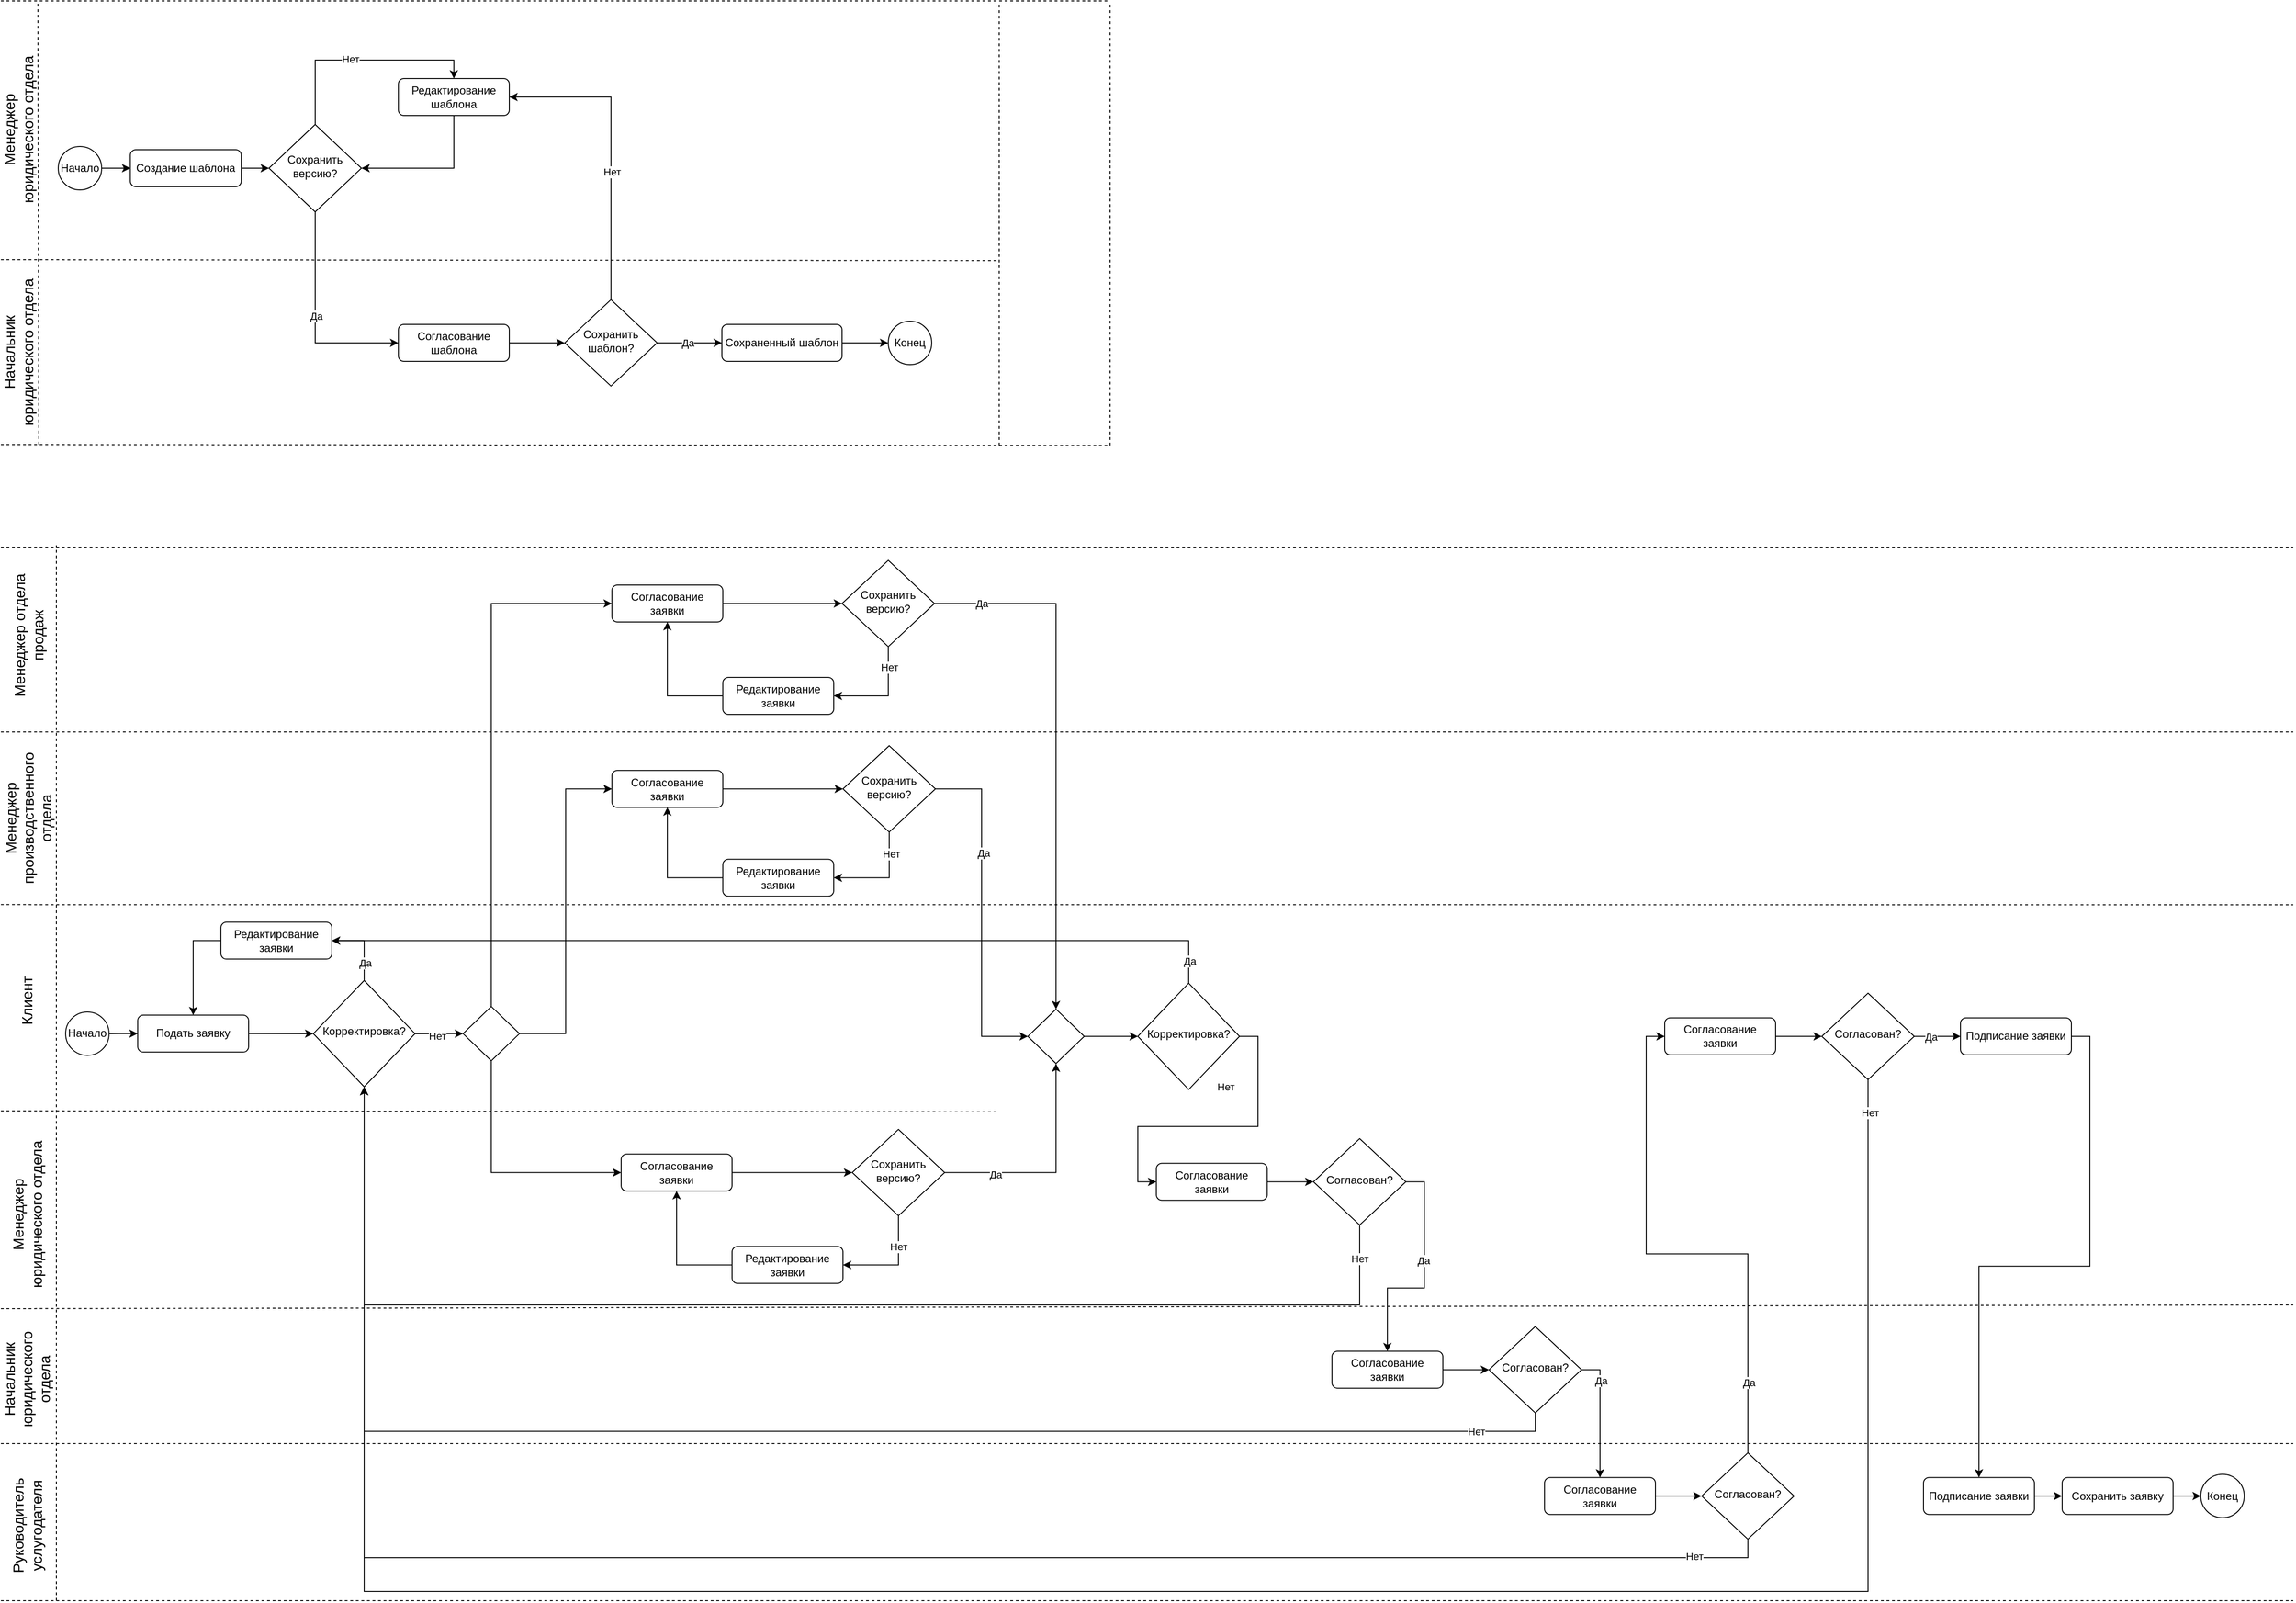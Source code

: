 <mxfile version="24.5.3" type="github">
  <diagram id="C5RBs43oDa-KdzZeNtuy" name="Page-1">
    <mxGraphModel dx="2793" dy="1790" grid="1" gridSize="10" guides="1" tooltips="1" connect="1" arrows="1" fold="1" page="1" pageScale="1" pageWidth="827" pageHeight="1169" math="0" shadow="0">
      <root>
        <mxCell id="WIyWlLk6GJQsqaUBKTNV-0" />
        <mxCell id="WIyWlLk6GJQsqaUBKTNV-1" parent="WIyWlLk6GJQsqaUBKTNV-0" />
        <mxCell id="p7InJJvpdyXH1uWiS8rg-0" value="" style="endArrow=none;dashed=1;html=1;rounded=0;" edge="1" parent="WIyWlLk6GJQsqaUBKTNV-1">
          <mxGeometry width="50" height="50" relative="1" as="geometry">
            <mxPoint y="299" as="sourcePoint" />
            <mxPoint x="1080" y="300" as="targetPoint" />
          </mxGeometry>
        </mxCell>
        <mxCell id="p7InJJvpdyXH1uWiS8rg-1" value="" style="endArrow=none;dashed=1;html=1;rounded=0;" edge="1" parent="WIyWlLk6GJQsqaUBKTNV-1">
          <mxGeometry width="50" height="50" relative="1" as="geometry">
            <mxPoint y="19" as="sourcePoint" />
            <mxPoint x="1200" y="19" as="targetPoint" />
          </mxGeometry>
        </mxCell>
        <mxCell id="p7InJJvpdyXH1uWiS8rg-2" value="" style="endArrow=none;dashed=1;html=1;rounded=0;" edge="1" parent="WIyWlLk6GJQsqaUBKTNV-1">
          <mxGeometry width="50" height="50" relative="1" as="geometry">
            <mxPoint y="499" as="sourcePoint" />
            <mxPoint x="1200" y="500" as="targetPoint" />
          </mxGeometry>
        </mxCell>
        <mxCell id="p7InJJvpdyXH1uWiS8rg-3" value="&lt;meta charset=&quot;utf-8&quot;&gt;&lt;span style=&quot;font-style: normal; font-variant-caps: normal; font-weight: 400; letter-spacing: normal; orphans: auto; text-align: start; text-indent: 0px; text-transform: none; white-space: normal; widows: auto; word-spacing: 0px; -webkit-text-stroke-width: 0px; text-decoration: none; caret-color: rgb(0, 0, 0); color: rgb(0, 0, 0); font-size: medium; float: none; display: inline !important;&quot;&gt;Менеджер юридического отдела&lt;/span&gt;" style="text;html=1;align=center;verticalAlign=middle;whiteSpace=wrap;rounded=0;rotation=270;" vertex="1" parent="WIyWlLk6GJQsqaUBKTNV-1">
          <mxGeometry x="-71" y="143" width="180" height="30" as="geometry" />
        </mxCell>
        <mxCell id="p7InJJvpdyXH1uWiS8rg-4" value="&lt;meta charset=&quot;utf-8&quot;&gt;&lt;span style=&quot;font-style: normal; font-variant-caps: normal; font-weight: 400; letter-spacing: normal; orphans: auto; text-align: start; text-indent: 0px; text-transform: none; white-space: normal; widows: auto; word-spacing: 0px; -webkit-text-stroke-width: 0px; text-decoration: none; caret-color: rgb(0, 0, 0); color: rgb(0, 0, 0); font-size: medium; float: none; display: inline !important;&quot;&gt;Начальник юридического отдела&lt;/span&gt;" style="text;html=1;align=center;verticalAlign=middle;whiteSpace=wrap;rounded=0;rotation=270;" vertex="1" parent="WIyWlLk6GJQsqaUBKTNV-1">
          <mxGeometry x="-71" y="384" width="180" height="30" as="geometry" />
        </mxCell>
        <mxCell id="p7InJJvpdyXH1uWiS8rg-5" value="" style="endArrow=none;dashed=1;html=1;rounded=0;" edge="1" parent="WIyWlLk6GJQsqaUBKTNV-1">
          <mxGeometry width="50" height="50" relative="1" as="geometry">
            <mxPoint x="41" y="499" as="sourcePoint" />
            <mxPoint x="40" y="19" as="targetPoint" />
          </mxGeometry>
        </mxCell>
        <mxCell id="p7InJJvpdyXH1uWiS8rg-10" style="edgeStyle=orthogonalEdgeStyle;rounded=0;orthogonalLoop=1;jettySize=auto;html=1;exitX=1;exitY=0.5;exitDx=0;exitDy=0;entryX=0;entryY=0.5;entryDx=0;entryDy=0;" edge="1" parent="WIyWlLk6GJQsqaUBKTNV-1" source="p7InJJvpdyXH1uWiS8rg-6" target="p7InJJvpdyXH1uWiS8rg-7">
          <mxGeometry relative="1" as="geometry" />
        </mxCell>
        <mxCell id="p7InJJvpdyXH1uWiS8rg-6" value="Начало" style="ellipse;whiteSpace=wrap;html=1;aspect=fixed;" vertex="1" parent="WIyWlLk6GJQsqaUBKTNV-1">
          <mxGeometry x="62" y="176.5" width="47" height="47" as="geometry" />
        </mxCell>
        <mxCell id="p7InJJvpdyXH1uWiS8rg-14" style="edgeStyle=orthogonalEdgeStyle;rounded=0;orthogonalLoop=1;jettySize=auto;html=1;exitX=1;exitY=0.5;exitDx=0;exitDy=0;entryX=0;entryY=0.5;entryDx=0;entryDy=0;" edge="1" parent="WIyWlLk6GJQsqaUBKTNV-1" source="p7InJJvpdyXH1uWiS8rg-7" target="p7InJJvpdyXH1uWiS8rg-11">
          <mxGeometry relative="1" as="geometry" />
        </mxCell>
        <mxCell id="p7InJJvpdyXH1uWiS8rg-7" value="Создание шаблона" style="rounded=1;whiteSpace=wrap;html=1;fontSize=12;glass=0;strokeWidth=1;shadow=0;" vertex="1" parent="WIyWlLk6GJQsqaUBKTNV-1">
          <mxGeometry x="140" y="180" width="120" height="40" as="geometry" />
        </mxCell>
        <mxCell id="p7InJJvpdyXH1uWiS8rg-15" style="edgeStyle=orthogonalEdgeStyle;rounded=0;orthogonalLoop=1;jettySize=auto;html=1;exitX=0.5;exitY=0;exitDx=0;exitDy=0;entryX=0.5;entryY=0;entryDx=0;entryDy=0;" edge="1" parent="WIyWlLk6GJQsqaUBKTNV-1" source="p7InJJvpdyXH1uWiS8rg-11" target="p7InJJvpdyXH1uWiS8rg-13">
          <mxGeometry relative="1" as="geometry" />
        </mxCell>
        <mxCell id="p7InJJvpdyXH1uWiS8rg-16" value="Нет" style="edgeLabel;html=1;align=center;verticalAlign=middle;resizable=0;points=[];" vertex="1" connectable="0" parent="p7InJJvpdyXH1uWiS8rg-15">
          <mxGeometry x="-0.103" y="1" relative="1" as="geometry">
            <mxPoint as="offset" />
          </mxGeometry>
        </mxCell>
        <mxCell id="p7InJJvpdyXH1uWiS8rg-19" style="edgeStyle=orthogonalEdgeStyle;rounded=0;orthogonalLoop=1;jettySize=auto;html=1;exitX=0.5;exitY=1;exitDx=0;exitDy=0;entryX=0;entryY=0.5;entryDx=0;entryDy=0;" edge="1" parent="WIyWlLk6GJQsqaUBKTNV-1" source="p7InJJvpdyXH1uWiS8rg-11" target="p7InJJvpdyXH1uWiS8rg-21">
          <mxGeometry relative="1" as="geometry">
            <mxPoint x="525" y="260" as="targetPoint" />
          </mxGeometry>
        </mxCell>
        <mxCell id="p7InJJvpdyXH1uWiS8rg-20" value="Да" style="edgeLabel;html=1;align=center;verticalAlign=middle;resizable=0;points=[];" vertex="1" connectable="0" parent="p7InJJvpdyXH1uWiS8rg-19">
          <mxGeometry x="-0.028" y="1" relative="1" as="geometry">
            <mxPoint as="offset" />
          </mxGeometry>
        </mxCell>
        <mxCell id="p7InJJvpdyXH1uWiS8rg-11" value="Сохранить версию?" style="rhombus;whiteSpace=wrap;html=1;shadow=0;fontFamily=Helvetica;fontSize=12;align=center;strokeWidth=1;spacing=6;spacingTop=-4;" vertex="1" parent="WIyWlLk6GJQsqaUBKTNV-1">
          <mxGeometry x="290" y="152.75" width="100" height="94.5" as="geometry" />
        </mxCell>
        <mxCell id="p7InJJvpdyXH1uWiS8rg-17" style="edgeStyle=orthogonalEdgeStyle;rounded=0;orthogonalLoop=1;jettySize=auto;html=1;exitX=0.5;exitY=1;exitDx=0;exitDy=0;entryX=1;entryY=0.5;entryDx=0;entryDy=0;" edge="1" parent="WIyWlLk6GJQsqaUBKTNV-1" source="p7InJJvpdyXH1uWiS8rg-13" target="p7InJJvpdyXH1uWiS8rg-11">
          <mxGeometry relative="1" as="geometry" />
        </mxCell>
        <mxCell id="p7InJJvpdyXH1uWiS8rg-13" value="Редактирование шаблона" style="rounded=1;whiteSpace=wrap;html=1;fontSize=12;glass=0;strokeWidth=1;shadow=0;" vertex="1" parent="WIyWlLk6GJQsqaUBKTNV-1">
          <mxGeometry x="430" y="103" width="120" height="40" as="geometry" />
        </mxCell>
        <mxCell id="p7InJJvpdyXH1uWiS8rg-24" style="edgeStyle=orthogonalEdgeStyle;rounded=0;orthogonalLoop=1;jettySize=auto;html=1;exitX=1;exitY=0.5;exitDx=0;exitDy=0;entryX=0;entryY=0.5;entryDx=0;entryDy=0;" edge="1" parent="WIyWlLk6GJQsqaUBKTNV-1" source="p7InJJvpdyXH1uWiS8rg-21" target="p7InJJvpdyXH1uWiS8rg-23">
          <mxGeometry relative="1" as="geometry" />
        </mxCell>
        <mxCell id="p7InJJvpdyXH1uWiS8rg-21" value="Согласование шаблона" style="rounded=1;whiteSpace=wrap;html=1;fontSize=12;glass=0;strokeWidth=1;shadow=0;" vertex="1" parent="WIyWlLk6GJQsqaUBKTNV-1">
          <mxGeometry x="430" y="369" width="120" height="40" as="geometry" />
        </mxCell>
        <mxCell id="p7InJJvpdyXH1uWiS8rg-25" style="edgeStyle=orthogonalEdgeStyle;rounded=0;orthogonalLoop=1;jettySize=auto;html=1;exitX=0.5;exitY=0;exitDx=0;exitDy=0;entryX=1;entryY=0.5;entryDx=0;entryDy=0;" edge="1" parent="WIyWlLk6GJQsqaUBKTNV-1" source="p7InJJvpdyXH1uWiS8rg-23" target="p7InJJvpdyXH1uWiS8rg-13">
          <mxGeometry relative="1" as="geometry" />
        </mxCell>
        <mxCell id="p7InJJvpdyXH1uWiS8rg-26" value="Нет" style="edgeLabel;html=1;align=center;verticalAlign=middle;resizable=0;points=[];" vertex="1" connectable="0" parent="p7InJJvpdyXH1uWiS8rg-25">
          <mxGeometry x="-0.159" y="-1" relative="1" as="geometry">
            <mxPoint as="offset" />
          </mxGeometry>
        </mxCell>
        <mxCell id="p7InJJvpdyXH1uWiS8rg-29" style="edgeStyle=orthogonalEdgeStyle;rounded=0;orthogonalLoop=1;jettySize=auto;html=1;exitX=1;exitY=0.5;exitDx=0;exitDy=0;entryX=0;entryY=0.5;entryDx=0;entryDy=0;" edge="1" parent="WIyWlLk6GJQsqaUBKTNV-1" source="p7InJJvpdyXH1uWiS8rg-23" target="p7InJJvpdyXH1uWiS8rg-27">
          <mxGeometry relative="1" as="geometry" />
        </mxCell>
        <mxCell id="p7InJJvpdyXH1uWiS8rg-30" value="Да" style="edgeLabel;html=1;align=center;verticalAlign=middle;resizable=0;points=[];" vertex="1" connectable="0" parent="p7InJJvpdyXH1uWiS8rg-29">
          <mxGeometry x="-0.066" relative="1" as="geometry">
            <mxPoint as="offset" />
          </mxGeometry>
        </mxCell>
        <mxCell id="p7InJJvpdyXH1uWiS8rg-23" value="Сохранить шаблон?" style="rhombus;whiteSpace=wrap;html=1;shadow=0;fontFamily=Helvetica;fontSize=12;align=center;strokeWidth=1;spacing=6;spacingTop=-4;" vertex="1" parent="WIyWlLk6GJQsqaUBKTNV-1">
          <mxGeometry x="610" y="342.25" width="100" height="93.5" as="geometry" />
        </mxCell>
        <mxCell id="p7InJJvpdyXH1uWiS8rg-31" style="edgeStyle=orthogonalEdgeStyle;rounded=0;orthogonalLoop=1;jettySize=auto;html=1;exitX=1;exitY=0.5;exitDx=0;exitDy=0;entryX=0;entryY=0.5;entryDx=0;entryDy=0;" edge="1" parent="WIyWlLk6GJQsqaUBKTNV-1" source="p7InJJvpdyXH1uWiS8rg-27" target="p7InJJvpdyXH1uWiS8rg-28">
          <mxGeometry relative="1" as="geometry" />
        </mxCell>
        <mxCell id="p7InJJvpdyXH1uWiS8rg-27" value="Сохраненный шаблон" style="rounded=1;whiteSpace=wrap;html=1;fontSize=12;glass=0;strokeWidth=1;shadow=0;" vertex="1" parent="WIyWlLk6GJQsqaUBKTNV-1">
          <mxGeometry x="780" y="369" width="130" height="40" as="geometry" />
        </mxCell>
        <mxCell id="p7InJJvpdyXH1uWiS8rg-28" value="Конец" style="ellipse;whiteSpace=wrap;html=1;aspect=fixed;" vertex="1" parent="WIyWlLk6GJQsqaUBKTNV-1">
          <mxGeometry x="960" y="365.5" width="47" height="47" as="geometry" />
        </mxCell>
        <mxCell id="p7InJJvpdyXH1uWiS8rg-33" value="" style="endArrow=none;dashed=1;html=1;rounded=0;" edge="1" parent="WIyWlLk6GJQsqaUBKTNV-1">
          <mxGeometry width="50" height="50" relative="1" as="geometry">
            <mxPoint x="1080" y="500" as="sourcePoint" />
            <mxPoint x="1080" y="20" as="targetPoint" />
          </mxGeometry>
        </mxCell>
        <mxCell id="p7InJJvpdyXH1uWiS8rg-34" value="" style="endArrow=none;dashed=1;html=1;rounded=0;" edge="1" parent="WIyWlLk6GJQsqaUBKTNV-1">
          <mxGeometry width="50" height="50" relative="1" as="geometry">
            <mxPoint x="1200" y="500" as="sourcePoint" />
            <mxPoint x="1200" y="20" as="targetPoint" />
          </mxGeometry>
        </mxCell>
        <mxCell id="p7InJJvpdyXH1uWiS8rg-65" value="" style="endArrow=none;dashed=1;html=1;rounded=0;" edge="1" parent="WIyWlLk6GJQsqaUBKTNV-1">
          <mxGeometry width="50" height="50" relative="1" as="geometry">
            <mxPoint y="610" as="sourcePoint" />
            <mxPoint x="2480" y="610" as="targetPoint" />
          </mxGeometry>
        </mxCell>
        <mxCell id="p7InJJvpdyXH1uWiS8rg-67" value="&lt;span style=&quot;font-style: normal; font-variant-caps: normal; font-weight: 400; letter-spacing: normal; orphans: auto; text-align: start; text-indent: 0px; text-transform: none; white-space: normal; widows: auto; word-spacing: 0px; -webkit-text-stroke-width: 0px; text-decoration: none; caret-color: rgb(0, 0, 0); color: rgb(0, 0, 0); font-size: medium; float: none; display: inline !important;&quot;&gt;Клиент&lt;/span&gt;" style="text;html=1;align=center;verticalAlign=middle;whiteSpace=wrap;rounded=0;rotation=270;" vertex="1" parent="WIyWlLk6GJQsqaUBKTNV-1">
          <mxGeometry x="-13.5" y="1086.43" width="83.5" height="30" as="geometry" />
        </mxCell>
        <mxCell id="p7InJJvpdyXH1uWiS8rg-68" value="&lt;span style=&quot;text-align: start; font-size: medium;&quot;&gt;Менеджер отдела продаж&lt;/span&gt;" style="text;html=1;align=center;verticalAlign=middle;whiteSpace=wrap;rounded=0;rotation=270;" vertex="1" parent="WIyWlLk6GJQsqaUBKTNV-1">
          <mxGeometry x="-44.5" y="691" width="148.5" height="30" as="geometry" />
        </mxCell>
        <mxCell id="p7InJJvpdyXH1uWiS8rg-70" style="edgeStyle=orthogonalEdgeStyle;rounded=0;orthogonalLoop=1;jettySize=auto;html=1;exitX=1;exitY=0.5;exitDx=0;exitDy=0;entryX=0;entryY=0.5;entryDx=0;entryDy=0;" edge="1" parent="WIyWlLk6GJQsqaUBKTNV-1" source="p7InJJvpdyXH1uWiS8rg-71" target="p7InJJvpdyXH1uWiS8rg-73">
          <mxGeometry relative="1" as="geometry">
            <Array as="points">
              <mxPoint x="148" y="1135.81" />
            </Array>
          </mxGeometry>
        </mxCell>
        <mxCell id="p7InJJvpdyXH1uWiS8rg-71" value="Начало" style="ellipse;whiteSpace=wrap;html=1;aspect=fixed;" vertex="1" parent="WIyWlLk6GJQsqaUBKTNV-1">
          <mxGeometry x="70" y="1112.94" width="47" height="47" as="geometry" />
        </mxCell>
        <mxCell id="p7InJJvpdyXH1uWiS8rg-72" style="edgeStyle=orthogonalEdgeStyle;rounded=0;orthogonalLoop=1;jettySize=auto;html=1;exitX=1;exitY=0.5;exitDx=0;exitDy=0;entryX=0;entryY=0.5;entryDx=0;entryDy=0;" edge="1" parent="WIyWlLk6GJQsqaUBKTNV-1" source="p7InJJvpdyXH1uWiS8rg-161" target="p7InJJvpdyXH1uWiS8rg-125">
          <mxGeometry relative="1" as="geometry">
            <mxPoint x="290" y="870.13" as="targetPoint" />
          </mxGeometry>
        </mxCell>
        <mxCell id="p7InJJvpdyXH1uWiS8rg-167" value="Нет" style="edgeLabel;html=1;align=center;verticalAlign=middle;resizable=0;points=[];" vertex="1" connectable="0" parent="p7InJJvpdyXH1uWiS8rg-72">
          <mxGeometry x="-0.083" y="-2" relative="1" as="geometry">
            <mxPoint as="offset" />
          </mxGeometry>
        </mxCell>
        <mxCell id="p7InJJvpdyXH1uWiS8rg-73" value="Подать заявку" style="rounded=1;whiteSpace=wrap;html=1;fontSize=12;glass=0;strokeWidth=1;shadow=0;" vertex="1" parent="WIyWlLk6GJQsqaUBKTNV-1">
          <mxGeometry x="148" y="1116.43" width="120" height="40" as="geometry" />
        </mxCell>
        <mxCell id="p7InJJvpdyXH1uWiS8rg-93" value="" style="endArrow=none;dashed=1;html=1;rounded=0;" edge="1" parent="WIyWlLk6GJQsqaUBKTNV-1">
          <mxGeometry width="50" height="50" relative="1" as="geometry">
            <mxPoint y="1220" as="sourcePoint" />
            <mxPoint x="1080" y="1221" as="targetPoint" />
          </mxGeometry>
        </mxCell>
        <mxCell id="p7InJJvpdyXH1uWiS8rg-95" value="" style="endArrow=none;dashed=1;html=1;rounded=0;" edge="1" parent="WIyWlLk6GJQsqaUBKTNV-1">
          <mxGeometry width="50" height="50" relative="1" as="geometry">
            <mxPoint y="1434" as="sourcePoint" />
            <mxPoint x="2480" y="1430" as="targetPoint" />
          </mxGeometry>
        </mxCell>
        <mxCell id="p7InJJvpdyXH1uWiS8rg-97" value="&lt;span style=&quot;text-align: start; font-size: medium;&quot;&gt;Менеджер юридического отдела&lt;/span&gt;" style="text;html=1;align=center;verticalAlign=middle;whiteSpace=wrap;rounded=0;rotation=270;" vertex="1" parent="WIyWlLk6GJQsqaUBKTNV-1">
          <mxGeometry x="-61.87" y="1316.75" width="180" height="30" as="geometry" />
        </mxCell>
        <mxCell id="p7InJJvpdyXH1uWiS8rg-98" value="" style="endArrow=none;dashed=1;html=1;rounded=0;" edge="1" parent="WIyWlLk6GJQsqaUBKTNV-1">
          <mxGeometry width="50" height="50" relative="1" as="geometry">
            <mxPoint x="60" y="1750" as="sourcePoint" />
            <mxPoint x="60" y="608" as="targetPoint" />
          </mxGeometry>
        </mxCell>
        <mxCell id="p7InJJvpdyXH1uWiS8rg-128" style="edgeStyle=orthogonalEdgeStyle;rounded=0;orthogonalLoop=1;jettySize=auto;html=1;exitX=0.5;exitY=0;exitDx=0;exitDy=0;entryX=0;entryY=0.5;entryDx=0;entryDy=0;" edge="1" parent="WIyWlLk6GJQsqaUBKTNV-1" source="p7InJJvpdyXH1uWiS8rg-125" target="p7InJJvpdyXH1uWiS8rg-127">
          <mxGeometry relative="1" as="geometry" />
        </mxCell>
        <mxCell id="p7InJJvpdyXH1uWiS8rg-131" style="edgeStyle=orthogonalEdgeStyle;rounded=0;orthogonalLoop=1;jettySize=auto;html=1;exitX=1;exitY=0.5;exitDx=0;exitDy=0;entryX=0;entryY=0.5;entryDx=0;entryDy=0;" edge="1" parent="WIyWlLk6GJQsqaUBKTNV-1" source="p7InJJvpdyXH1uWiS8rg-125" target="p7InJJvpdyXH1uWiS8rg-141">
          <mxGeometry relative="1" as="geometry">
            <mxPoint x="661" y="871.63" as="targetPoint" />
          </mxGeometry>
        </mxCell>
        <mxCell id="p7InJJvpdyXH1uWiS8rg-132" style="edgeStyle=orthogonalEdgeStyle;rounded=0;orthogonalLoop=1;jettySize=auto;html=1;exitX=0.5;exitY=1;exitDx=0;exitDy=0;entryX=0;entryY=0.5;entryDx=0;entryDy=0;" edge="1" parent="WIyWlLk6GJQsqaUBKTNV-1" source="p7InJJvpdyXH1uWiS8rg-125" target="p7InJJvpdyXH1uWiS8rg-148">
          <mxGeometry relative="1" as="geometry">
            <mxPoint x="667" y="1086" as="targetPoint" />
          </mxGeometry>
        </mxCell>
        <mxCell id="p7InJJvpdyXH1uWiS8rg-125" value="" style="rhombus;whiteSpace=wrap;html=1;shadow=0;fontFamily=Helvetica;fontSize=12;align=center;strokeWidth=1;spacing=6;spacingTop=-4;" vertex="1" parent="WIyWlLk6GJQsqaUBKTNV-1">
          <mxGeometry x="500" y="1107.06" width="61" height="58.75" as="geometry" />
        </mxCell>
        <mxCell id="p7InJJvpdyXH1uWiS8rg-134" style="edgeStyle=orthogonalEdgeStyle;rounded=0;orthogonalLoop=1;jettySize=auto;html=1;exitX=1;exitY=0.5;exitDx=0;exitDy=0;entryX=0;entryY=0.5;entryDx=0;entryDy=0;" edge="1" parent="WIyWlLk6GJQsqaUBKTNV-1" source="p7InJJvpdyXH1uWiS8rg-127" target="p7InJJvpdyXH1uWiS8rg-133">
          <mxGeometry relative="1" as="geometry">
            <mxPoint x="911" y="671" as="targetPoint" />
          </mxGeometry>
        </mxCell>
        <mxCell id="p7InJJvpdyXH1uWiS8rg-127" value="Согласование заявки" style="rounded=1;whiteSpace=wrap;html=1;fontSize=12;glass=0;strokeWidth=1;shadow=0;" vertex="1" parent="WIyWlLk6GJQsqaUBKTNV-1">
          <mxGeometry x="661" y="651" width="120" height="40" as="geometry" />
        </mxCell>
        <mxCell id="p7InJJvpdyXH1uWiS8rg-137" style="edgeStyle=orthogonalEdgeStyle;rounded=0;orthogonalLoop=1;jettySize=auto;html=1;exitX=0.5;exitY=1;exitDx=0;exitDy=0;entryX=1;entryY=0.5;entryDx=0;entryDy=0;" edge="1" parent="WIyWlLk6GJQsqaUBKTNV-1" source="p7InJJvpdyXH1uWiS8rg-133" target="p7InJJvpdyXH1uWiS8rg-135">
          <mxGeometry relative="1" as="geometry">
            <mxPoint x="961" y="717.75" as="sourcePoint" />
          </mxGeometry>
        </mxCell>
        <mxCell id="p7InJJvpdyXH1uWiS8rg-139" value="Нет" style="edgeLabel;html=1;align=center;verticalAlign=middle;resizable=0;points=[];" vertex="1" connectable="0" parent="p7InJJvpdyXH1uWiS8rg-137">
          <mxGeometry x="-0.145" y="2" relative="1" as="geometry">
            <mxPoint x="-1" y="-26" as="offset" />
          </mxGeometry>
        </mxCell>
        <mxCell id="p7InJJvpdyXH1uWiS8rg-155" style="edgeStyle=orthogonalEdgeStyle;rounded=0;orthogonalLoop=1;jettySize=auto;html=1;exitX=1;exitY=0.5;exitDx=0;exitDy=0;entryX=0.5;entryY=0;entryDx=0;entryDy=0;" edge="1" parent="WIyWlLk6GJQsqaUBKTNV-1" source="p7InJJvpdyXH1uWiS8rg-133" target="p7InJJvpdyXH1uWiS8rg-154">
          <mxGeometry relative="1" as="geometry">
            <mxPoint x="1011" y="671" as="sourcePoint" />
          </mxGeometry>
        </mxCell>
        <mxCell id="p7InJJvpdyXH1uWiS8rg-158" value="Да" style="edgeLabel;html=1;align=center;verticalAlign=middle;resizable=0;points=[];" vertex="1" connectable="0" parent="p7InJJvpdyXH1uWiS8rg-155">
          <mxGeometry x="-0.624" y="-2" relative="1" as="geometry">
            <mxPoint x="-57" y="-2" as="offset" />
          </mxGeometry>
        </mxCell>
        <mxCell id="p7InJJvpdyXH1uWiS8rg-133" value="Сохранить версию?" style="rhombus;whiteSpace=wrap;html=1;shadow=0;fontFamily=Helvetica;fontSize=12;align=center;strokeWidth=1;spacing=6;spacingTop=-4;" vertex="1" parent="WIyWlLk6GJQsqaUBKTNV-1">
          <mxGeometry x="910" y="624.25" width="100" height="93.5" as="geometry" />
        </mxCell>
        <mxCell id="p7InJJvpdyXH1uWiS8rg-138" style="edgeStyle=orthogonalEdgeStyle;rounded=0;orthogonalLoop=1;jettySize=auto;html=1;exitX=0;exitY=0.5;exitDx=0;exitDy=0;entryX=0.5;entryY=1;entryDx=0;entryDy=0;" edge="1" parent="WIyWlLk6GJQsqaUBKTNV-1" source="p7InJJvpdyXH1uWiS8rg-135" target="p7InJJvpdyXH1uWiS8rg-127">
          <mxGeometry relative="1" as="geometry" />
        </mxCell>
        <mxCell id="p7InJJvpdyXH1uWiS8rg-135" value="Редактирование заявки" style="rounded=1;whiteSpace=wrap;html=1;fontSize=12;glass=0;strokeWidth=1;shadow=0;" vertex="1" parent="WIyWlLk6GJQsqaUBKTNV-1">
          <mxGeometry x="781" y="751" width="120" height="40" as="geometry" />
        </mxCell>
        <mxCell id="p7InJJvpdyXH1uWiS8rg-140" style="edgeStyle=orthogonalEdgeStyle;rounded=0;orthogonalLoop=1;jettySize=auto;html=1;exitX=1;exitY=0.5;exitDx=0;exitDy=0;entryX=0;entryY=0.5;entryDx=0;entryDy=0;" edge="1" source="p7InJJvpdyXH1uWiS8rg-141" target="p7InJJvpdyXH1uWiS8rg-144" parent="WIyWlLk6GJQsqaUBKTNV-1">
          <mxGeometry relative="1" as="geometry" />
        </mxCell>
        <mxCell id="p7InJJvpdyXH1uWiS8rg-141" value="Согласование заявки" style="rounded=1;whiteSpace=wrap;html=1;fontSize=12;glass=0;strokeWidth=1;shadow=0;" vertex="1" parent="WIyWlLk6GJQsqaUBKTNV-1">
          <mxGeometry x="661" y="851.62" width="120" height="40" as="geometry" />
        </mxCell>
        <mxCell id="p7InJJvpdyXH1uWiS8rg-142" style="edgeStyle=orthogonalEdgeStyle;rounded=0;orthogonalLoop=1;jettySize=auto;html=1;exitX=0.5;exitY=1;exitDx=0;exitDy=0;entryX=1;entryY=0.5;entryDx=0;entryDy=0;" edge="1" source="p7InJJvpdyXH1uWiS8rg-144" target="p7InJJvpdyXH1uWiS8rg-146" parent="WIyWlLk6GJQsqaUBKTNV-1">
          <mxGeometry relative="1" as="geometry" />
        </mxCell>
        <mxCell id="p7InJJvpdyXH1uWiS8rg-143" value="Нет" style="edgeLabel;html=1;align=center;verticalAlign=middle;resizable=0;points=[];" vertex="1" connectable="0" parent="p7InJJvpdyXH1uWiS8rg-142">
          <mxGeometry x="-0.145" y="2" relative="1" as="geometry">
            <mxPoint y="-24" as="offset" />
          </mxGeometry>
        </mxCell>
        <mxCell id="p7InJJvpdyXH1uWiS8rg-156" style="edgeStyle=orthogonalEdgeStyle;rounded=0;orthogonalLoop=1;jettySize=auto;html=1;exitX=1;exitY=0.5;exitDx=0;exitDy=0;entryX=0;entryY=0.5;entryDx=0;entryDy=0;" edge="1" parent="WIyWlLk6GJQsqaUBKTNV-1" source="p7InJJvpdyXH1uWiS8rg-144" target="p7InJJvpdyXH1uWiS8rg-154">
          <mxGeometry relative="1" as="geometry" />
        </mxCell>
        <mxCell id="p7InJJvpdyXH1uWiS8rg-159" value="Да" style="edgeLabel;html=1;align=center;verticalAlign=middle;resizable=0;points=[];" vertex="1" connectable="0" parent="p7InJJvpdyXH1uWiS8rg-156">
          <mxGeometry x="0.021" y="2" relative="1" as="geometry">
            <mxPoint y="-69" as="offset" />
          </mxGeometry>
        </mxCell>
        <mxCell id="p7InJJvpdyXH1uWiS8rg-144" value="Сохранить версию?" style="rhombus;whiteSpace=wrap;html=1;shadow=0;fontFamily=Helvetica;fontSize=12;align=center;strokeWidth=1;spacing=6;spacingTop=-4;" vertex="1" parent="WIyWlLk6GJQsqaUBKTNV-1">
          <mxGeometry x="911" y="824.87" width="100" height="93.5" as="geometry" />
        </mxCell>
        <mxCell id="p7InJJvpdyXH1uWiS8rg-145" style="edgeStyle=orthogonalEdgeStyle;rounded=0;orthogonalLoop=1;jettySize=auto;html=1;exitX=0;exitY=0.5;exitDx=0;exitDy=0;entryX=0.5;entryY=1;entryDx=0;entryDy=0;" edge="1" source="p7InJJvpdyXH1uWiS8rg-146" target="p7InJJvpdyXH1uWiS8rg-141" parent="WIyWlLk6GJQsqaUBKTNV-1">
          <mxGeometry relative="1" as="geometry" />
        </mxCell>
        <mxCell id="p7InJJvpdyXH1uWiS8rg-146" value="Редактирование заявки" style="rounded=1;whiteSpace=wrap;html=1;fontSize=12;glass=0;strokeWidth=1;shadow=0;" vertex="1" parent="WIyWlLk6GJQsqaUBKTNV-1">
          <mxGeometry x="781" y="947.75" width="120" height="40" as="geometry" />
        </mxCell>
        <mxCell id="p7InJJvpdyXH1uWiS8rg-147" style="edgeStyle=orthogonalEdgeStyle;rounded=0;orthogonalLoop=1;jettySize=auto;html=1;exitX=1;exitY=0.5;exitDx=0;exitDy=0;entryX=0;entryY=0.5;entryDx=0;entryDy=0;" edge="1" source="p7InJJvpdyXH1uWiS8rg-148" target="p7InJJvpdyXH1uWiS8rg-151" parent="WIyWlLk6GJQsqaUBKTNV-1">
          <mxGeometry relative="1" as="geometry" />
        </mxCell>
        <mxCell id="p7InJJvpdyXH1uWiS8rg-148" value="Согласование заявки" style="rounded=1;whiteSpace=wrap;html=1;fontSize=12;glass=0;strokeWidth=1;shadow=0;" vertex="1" parent="WIyWlLk6GJQsqaUBKTNV-1">
          <mxGeometry x="671" y="1266.75" width="120" height="40" as="geometry" />
        </mxCell>
        <mxCell id="p7InJJvpdyXH1uWiS8rg-149" style="edgeStyle=orthogonalEdgeStyle;rounded=0;orthogonalLoop=1;jettySize=auto;html=1;exitX=0.5;exitY=1;exitDx=0;exitDy=0;entryX=1;entryY=0.5;entryDx=0;entryDy=0;" edge="1" source="p7InJJvpdyXH1uWiS8rg-151" target="p7InJJvpdyXH1uWiS8rg-153" parent="WIyWlLk6GJQsqaUBKTNV-1">
          <mxGeometry relative="1" as="geometry" />
        </mxCell>
        <mxCell id="p7InJJvpdyXH1uWiS8rg-150" value="Нет" style="edgeLabel;html=1;align=center;verticalAlign=middle;resizable=0;points=[];" vertex="1" connectable="0" parent="p7InJJvpdyXH1uWiS8rg-149">
          <mxGeometry x="-0.145" y="2" relative="1" as="geometry">
            <mxPoint x="-2" y="-15" as="offset" />
          </mxGeometry>
        </mxCell>
        <mxCell id="p7InJJvpdyXH1uWiS8rg-157" style="edgeStyle=orthogonalEdgeStyle;rounded=0;orthogonalLoop=1;jettySize=auto;html=1;exitX=1;exitY=0.5;exitDx=0;exitDy=0;entryX=0.5;entryY=1;entryDx=0;entryDy=0;" edge="1" parent="WIyWlLk6GJQsqaUBKTNV-1" source="p7InJJvpdyXH1uWiS8rg-151" target="p7InJJvpdyXH1uWiS8rg-154">
          <mxGeometry relative="1" as="geometry" />
        </mxCell>
        <mxCell id="p7InJJvpdyXH1uWiS8rg-160" value="Да" style="edgeLabel;html=1;align=center;verticalAlign=middle;resizable=0;points=[];" vertex="1" connectable="0" parent="p7InJJvpdyXH1uWiS8rg-157">
          <mxGeometry x="-0.538" y="-2" relative="1" as="geometry">
            <mxPoint as="offset" />
          </mxGeometry>
        </mxCell>
        <mxCell id="p7InJJvpdyXH1uWiS8rg-151" value="Сохранить версию?" style="rhombus;whiteSpace=wrap;html=1;shadow=0;fontFamily=Helvetica;fontSize=12;align=center;strokeWidth=1;spacing=6;spacingTop=-4;" vertex="1" parent="WIyWlLk6GJQsqaUBKTNV-1">
          <mxGeometry x="921" y="1240" width="100" height="93.5" as="geometry" />
        </mxCell>
        <mxCell id="p7InJJvpdyXH1uWiS8rg-152" style="edgeStyle=orthogonalEdgeStyle;rounded=0;orthogonalLoop=1;jettySize=auto;html=1;exitX=0;exitY=0.5;exitDx=0;exitDy=0;entryX=0.5;entryY=1;entryDx=0;entryDy=0;" edge="1" source="p7InJJvpdyXH1uWiS8rg-153" target="p7InJJvpdyXH1uWiS8rg-148" parent="WIyWlLk6GJQsqaUBKTNV-1">
          <mxGeometry relative="1" as="geometry" />
        </mxCell>
        <mxCell id="p7InJJvpdyXH1uWiS8rg-153" value="Редактирование заявки" style="rounded=1;whiteSpace=wrap;html=1;fontSize=12;glass=0;strokeWidth=1;shadow=0;" vertex="1" parent="WIyWlLk6GJQsqaUBKTNV-1">
          <mxGeometry x="791" y="1366.75" width="120" height="40" as="geometry" />
        </mxCell>
        <mxCell id="p7InJJvpdyXH1uWiS8rg-173" style="edgeStyle=orthogonalEdgeStyle;rounded=0;orthogonalLoop=1;jettySize=auto;html=1;exitX=1;exitY=0.5;exitDx=0;exitDy=0;entryX=0;entryY=0.5;entryDx=0;entryDy=0;" edge="1" parent="WIyWlLk6GJQsqaUBKTNV-1" source="p7InJJvpdyXH1uWiS8rg-154" target="p7InJJvpdyXH1uWiS8rg-172">
          <mxGeometry relative="1" as="geometry" />
        </mxCell>
        <mxCell id="p7InJJvpdyXH1uWiS8rg-154" value="" style="rhombus;whiteSpace=wrap;html=1;shadow=0;fontFamily=Helvetica;fontSize=12;align=center;strokeWidth=1;spacing=6;spacingTop=-4;" vertex="1" parent="WIyWlLk6GJQsqaUBKTNV-1">
          <mxGeometry x="1111" y="1110" width="61" height="58.75" as="geometry" />
        </mxCell>
        <mxCell id="p7InJJvpdyXH1uWiS8rg-162" value="" style="edgeStyle=orthogonalEdgeStyle;rounded=0;orthogonalLoop=1;jettySize=auto;html=1;exitX=1;exitY=0.5;exitDx=0;exitDy=0;entryX=0;entryY=0.5;entryDx=0;entryDy=0;" edge="1" parent="WIyWlLk6GJQsqaUBKTNV-1" source="p7InJJvpdyXH1uWiS8rg-73" target="p7InJJvpdyXH1uWiS8rg-161">
          <mxGeometry relative="1" as="geometry">
            <mxPoint x="268" y="1135.81" as="sourcePoint" />
            <mxPoint x="508" y="1136.81" as="targetPoint" />
          </mxGeometry>
        </mxCell>
        <mxCell id="p7InJJvpdyXH1uWiS8rg-177" style="edgeStyle=orthogonalEdgeStyle;rounded=0;orthogonalLoop=1;jettySize=auto;html=1;exitX=0.5;exitY=0;exitDx=0;exitDy=0;entryX=1;entryY=0.5;entryDx=0;entryDy=0;" edge="1" parent="WIyWlLk6GJQsqaUBKTNV-1" source="p7InJJvpdyXH1uWiS8rg-161" target="p7InJJvpdyXH1uWiS8rg-163">
          <mxGeometry relative="1" as="geometry" />
        </mxCell>
        <mxCell id="p7InJJvpdyXH1uWiS8rg-178" value="Да" style="edgeLabel;html=1;align=center;verticalAlign=middle;resizable=0;points=[];" vertex="1" connectable="0" parent="p7InJJvpdyXH1uWiS8rg-177">
          <mxGeometry x="-0.516" y="-1" relative="1" as="geometry">
            <mxPoint as="offset" />
          </mxGeometry>
        </mxCell>
        <mxCell id="p7InJJvpdyXH1uWiS8rg-161" value="Корректировка?" style="rhombus;whiteSpace=wrap;html=1;shadow=0;fontFamily=Helvetica;fontSize=12;align=center;strokeWidth=1;spacing=6;spacingTop=-4;" vertex="1" parent="WIyWlLk6GJQsqaUBKTNV-1">
          <mxGeometry x="338" y="1078.88" width="110" height="115.12" as="geometry" />
        </mxCell>
        <mxCell id="p7InJJvpdyXH1uWiS8rg-165" style="edgeStyle=orthogonalEdgeStyle;rounded=0;orthogonalLoop=1;jettySize=auto;html=1;exitX=0;exitY=0.5;exitDx=0;exitDy=0;entryX=0.5;entryY=0;entryDx=0;entryDy=0;" edge="1" parent="WIyWlLk6GJQsqaUBKTNV-1" source="p7InJJvpdyXH1uWiS8rg-163" target="p7InJJvpdyXH1uWiS8rg-73">
          <mxGeometry relative="1" as="geometry" />
        </mxCell>
        <mxCell id="p7InJJvpdyXH1uWiS8rg-163" value="Редактирование заявки" style="rounded=1;whiteSpace=wrap;html=1;fontSize=12;glass=0;strokeWidth=1;shadow=0;" vertex="1" parent="WIyWlLk6GJQsqaUBKTNV-1">
          <mxGeometry x="238" y="1015.81" width="120" height="40" as="geometry" />
        </mxCell>
        <mxCell id="p7InJJvpdyXH1uWiS8rg-168" value="" style="endArrow=none;dashed=1;html=1;rounded=0;" edge="1" parent="WIyWlLk6GJQsqaUBKTNV-1">
          <mxGeometry width="50" height="50" relative="1" as="geometry">
            <mxPoint y="810" as="sourcePoint" />
            <mxPoint x="2480" y="810" as="targetPoint" />
          </mxGeometry>
        </mxCell>
        <mxCell id="p7InJJvpdyXH1uWiS8rg-169" value="" style="endArrow=none;dashed=1;html=1;rounded=0;" edge="1" parent="WIyWlLk6GJQsqaUBKTNV-1">
          <mxGeometry width="50" height="50" relative="1" as="geometry">
            <mxPoint y="996.81" as="sourcePoint" />
            <mxPoint x="2480" y="997" as="targetPoint" />
          </mxGeometry>
        </mxCell>
        <mxCell id="p7InJJvpdyXH1uWiS8rg-96" value="&lt;span style=&quot;text-align: start; font-size: medium;&quot;&gt;Менеджер производственного отдела&lt;/span&gt;" style="text;html=1;align=center;verticalAlign=middle;whiteSpace=wrap;rounded=0;rotation=270;" vertex="1" parent="WIyWlLk6GJQsqaUBKTNV-1">
          <mxGeometry x="-60.25" y="888.37" width="180" height="30" as="geometry" />
        </mxCell>
        <mxCell id="p7InJJvpdyXH1uWiS8rg-174" style="edgeStyle=orthogonalEdgeStyle;rounded=0;orthogonalLoop=1;jettySize=auto;html=1;exitX=0.5;exitY=0;exitDx=0;exitDy=0;entryX=1;entryY=0.5;entryDx=0;entryDy=0;" edge="1" parent="WIyWlLk6GJQsqaUBKTNV-1" source="p7InJJvpdyXH1uWiS8rg-172" target="p7InJJvpdyXH1uWiS8rg-163">
          <mxGeometry relative="1" as="geometry" />
        </mxCell>
        <mxCell id="p7InJJvpdyXH1uWiS8rg-176" value="Да" style="edgeLabel;html=1;align=center;verticalAlign=middle;resizable=0;points=[];" vertex="1" connectable="0" parent="p7InJJvpdyXH1uWiS8rg-174">
          <mxGeometry x="-0.964" y="-1" relative="1" as="geometry">
            <mxPoint y="-7" as="offset" />
          </mxGeometry>
        </mxCell>
        <mxCell id="p7InJJvpdyXH1uWiS8rg-180" style="edgeStyle=orthogonalEdgeStyle;rounded=0;orthogonalLoop=1;jettySize=auto;html=1;exitX=1;exitY=0.5;exitDx=0;exitDy=0;entryX=0;entryY=0.5;entryDx=0;entryDy=0;" edge="1" parent="WIyWlLk6GJQsqaUBKTNV-1" source="p7InJJvpdyXH1uWiS8rg-172" target="p7InJJvpdyXH1uWiS8rg-179">
          <mxGeometry relative="1" as="geometry" />
        </mxCell>
        <mxCell id="p7InJJvpdyXH1uWiS8rg-181" value="Нет" style="edgeLabel;html=1;align=center;verticalAlign=middle;resizable=0;points=[];" vertex="1" connectable="0" parent="p7InJJvpdyXH1uWiS8rg-180">
          <mxGeometry x="-0.065" y="1" relative="1" as="geometry">
            <mxPoint y="-44" as="offset" />
          </mxGeometry>
        </mxCell>
        <mxCell id="p7InJJvpdyXH1uWiS8rg-172" value="Корректировка?" style="rhombus;whiteSpace=wrap;html=1;shadow=0;fontFamily=Helvetica;fontSize=12;align=center;strokeWidth=1;spacing=6;spacingTop=-4;" vertex="1" parent="WIyWlLk6GJQsqaUBKTNV-1">
          <mxGeometry x="1230" y="1081.81" width="110" height="115.12" as="geometry" />
        </mxCell>
        <mxCell id="p7InJJvpdyXH1uWiS8rg-183" style="edgeStyle=orthogonalEdgeStyle;rounded=0;orthogonalLoop=1;jettySize=auto;html=1;exitX=1;exitY=0.5;exitDx=0;exitDy=0;entryX=0;entryY=0.5;entryDx=0;entryDy=0;" edge="1" parent="WIyWlLk6GJQsqaUBKTNV-1" source="p7InJJvpdyXH1uWiS8rg-179" target="p7InJJvpdyXH1uWiS8rg-182">
          <mxGeometry relative="1" as="geometry" />
        </mxCell>
        <mxCell id="p7InJJvpdyXH1uWiS8rg-179" value="Согласование заявки" style="rounded=1;whiteSpace=wrap;html=1;fontSize=12;glass=0;strokeWidth=1;shadow=0;" vertex="1" parent="WIyWlLk6GJQsqaUBKTNV-1">
          <mxGeometry x="1250" y="1276.75" width="120" height="40" as="geometry" />
        </mxCell>
        <mxCell id="p7InJJvpdyXH1uWiS8rg-192" style="edgeStyle=orthogonalEdgeStyle;rounded=0;orthogonalLoop=1;jettySize=auto;html=1;exitX=0.5;exitY=1;exitDx=0;exitDy=0;entryX=0.5;entryY=1;entryDx=0;entryDy=0;" edge="1" parent="WIyWlLk6GJQsqaUBKTNV-1" source="p7InJJvpdyXH1uWiS8rg-182" target="p7InJJvpdyXH1uWiS8rg-161">
          <mxGeometry relative="1" as="geometry">
            <Array as="points">
              <mxPoint x="1470" y="1430" />
              <mxPoint x="393" y="1430" />
            </Array>
          </mxGeometry>
        </mxCell>
        <mxCell id="p7InJJvpdyXH1uWiS8rg-193" value="Нет" style="edgeLabel;html=1;align=center;verticalAlign=middle;resizable=0;points=[];" vertex="1" connectable="0" parent="p7InJJvpdyXH1uWiS8rg-192">
          <mxGeometry x="-0.948" relative="1" as="geometry">
            <mxPoint as="offset" />
          </mxGeometry>
        </mxCell>
        <mxCell id="p7InJJvpdyXH1uWiS8rg-215" style="edgeStyle=orthogonalEdgeStyle;rounded=0;orthogonalLoop=1;jettySize=auto;html=1;exitX=1;exitY=0.5;exitDx=0;exitDy=0;entryX=0.5;entryY=0;entryDx=0;entryDy=0;" edge="1" parent="WIyWlLk6GJQsqaUBKTNV-1" source="p7InJJvpdyXH1uWiS8rg-182" target="p7InJJvpdyXH1uWiS8rg-187">
          <mxGeometry relative="1" as="geometry" />
        </mxCell>
        <mxCell id="p7InJJvpdyXH1uWiS8rg-216" value="Да" style="edgeLabel;html=1;align=center;verticalAlign=middle;resizable=0;points=[];" vertex="1" connectable="0" parent="p7InJJvpdyXH1uWiS8rg-215">
          <mxGeometry x="-0.139" y="-1" relative="1" as="geometry">
            <mxPoint as="offset" />
          </mxGeometry>
        </mxCell>
        <mxCell id="p7InJJvpdyXH1uWiS8rg-182" value="Согласован?" style="rhombus;whiteSpace=wrap;html=1;shadow=0;fontFamily=Helvetica;fontSize=12;align=center;strokeWidth=1;spacing=6;spacingTop=-4;" vertex="1" parent="WIyWlLk6GJQsqaUBKTNV-1">
          <mxGeometry x="1420" y="1250" width="100" height="93.5" as="geometry" />
        </mxCell>
        <mxCell id="p7InJJvpdyXH1uWiS8rg-184" value="" style="endArrow=none;dashed=1;html=1;rounded=0;" edge="1" parent="WIyWlLk6GJQsqaUBKTNV-1">
          <mxGeometry width="50" height="50" relative="1" as="geometry">
            <mxPoint y="1580" as="sourcePoint" />
            <mxPoint x="2480" y="1580" as="targetPoint" />
          </mxGeometry>
        </mxCell>
        <mxCell id="p7InJJvpdyXH1uWiS8rg-185" value="&lt;span style=&quot;text-align: start; font-size: medium;&quot;&gt;Начальник юридического отдела&lt;/span&gt;" style="text;html=1;align=center;verticalAlign=middle;whiteSpace=wrap;rounded=0;rotation=270;" vertex="1" parent="WIyWlLk6GJQsqaUBKTNV-1">
          <mxGeometry x="-37" y="1495.13" width="130.25" height="30" as="geometry" />
        </mxCell>
        <mxCell id="p7InJJvpdyXH1uWiS8rg-186" style="edgeStyle=orthogonalEdgeStyle;rounded=0;orthogonalLoop=1;jettySize=auto;html=1;exitX=1;exitY=0.5;exitDx=0;exitDy=0;entryX=0;entryY=0.5;entryDx=0;entryDy=0;" edge="1" source="p7InJJvpdyXH1uWiS8rg-187" target="p7InJJvpdyXH1uWiS8rg-188" parent="WIyWlLk6GJQsqaUBKTNV-1">
          <mxGeometry relative="1" as="geometry" />
        </mxCell>
        <mxCell id="p7InJJvpdyXH1uWiS8rg-187" value="Согласование заявки" style="rounded=1;whiteSpace=wrap;html=1;fontSize=12;glass=0;strokeWidth=1;shadow=0;" vertex="1" parent="WIyWlLk6GJQsqaUBKTNV-1">
          <mxGeometry x="1440" y="1480.09" width="120" height="40" as="geometry" />
        </mxCell>
        <mxCell id="p7InJJvpdyXH1uWiS8rg-194" style="edgeStyle=orthogonalEdgeStyle;rounded=0;orthogonalLoop=1;jettySize=auto;html=1;exitX=0.5;exitY=1;exitDx=0;exitDy=0;entryX=0.5;entryY=1;entryDx=0;entryDy=0;" edge="1" parent="WIyWlLk6GJQsqaUBKTNV-1" source="p7InJJvpdyXH1uWiS8rg-188" target="p7InJJvpdyXH1uWiS8rg-161">
          <mxGeometry relative="1" as="geometry" />
        </mxCell>
        <mxCell id="p7InJJvpdyXH1uWiS8rg-195" value="Нет" style="edgeLabel;html=1;align=center;verticalAlign=middle;resizable=0;points=[];" vertex="1" connectable="0" parent="p7InJJvpdyXH1uWiS8rg-194">
          <mxGeometry x="-0.898" relative="1" as="geometry">
            <mxPoint as="offset" />
          </mxGeometry>
        </mxCell>
        <mxCell id="p7InJJvpdyXH1uWiS8rg-200" style="edgeStyle=orthogonalEdgeStyle;rounded=0;orthogonalLoop=1;jettySize=auto;html=1;exitX=1;exitY=0.5;exitDx=0;exitDy=0;entryX=0.5;entryY=0;entryDx=0;entryDy=0;" edge="1" parent="WIyWlLk6GJQsqaUBKTNV-1" source="p7InJJvpdyXH1uWiS8rg-188" target="p7InJJvpdyXH1uWiS8rg-197">
          <mxGeometry relative="1" as="geometry" />
        </mxCell>
        <mxCell id="p7InJJvpdyXH1uWiS8rg-201" value="Да" style="edgeLabel;html=1;align=center;verticalAlign=middle;resizable=0;points=[];" vertex="1" connectable="0" parent="p7InJJvpdyXH1uWiS8rg-200">
          <mxGeometry x="-0.533" y="1" relative="1" as="geometry">
            <mxPoint as="offset" />
          </mxGeometry>
        </mxCell>
        <mxCell id="p7InJJvpdyXH1uWiS8rg-188" value="Согласован?" style="rhombus;whiteSpace=wrap;html=1;shadow=0;fontFamily=Helvetica;fontSize=12;align=center;strokeWidth=1;spacing=6;spacingTop=-4;" vertex="1" parent="WIyWlLk6GJQsqaUBKTNV-1">
          <mxGeometry x="1610" y="1453.34" width="100" height="93.5" as="geometry" />
        </mxCell>
        <mxCell id="p7InJJvpdyXH1uWiS8rg-191" value="&lt;span style=&quot;text-align: start; font-size: medium;&quot;&gt;Руководитель услугодателя&lt;/span&gt;" style="text;html=1;align=center;verticalAlign=middle;whiteSpace=wrap;rounded=0;rotation=270;" vertex="1" parent="WIyWlLk6GJQsqaUBKTNV-1">
          <mxGeometry x="-37" y="1653.5" width="130.25" height="30" as="geometry" />
        </mxCell>
        <mxCell id="p7InJJvpdyXH1uWiS8rg-196" style="edgeStyle=orthogonalEdgeStyle;rounded=0;orthogonalLoop=1;jettySize=auto;html=1;exitX=1;exitY=0.5;exitDx=0;exitDy=0;entryX=0;entryY=0.5;entryDx=0;entryDy=0;" edge="1" source="p7InJJvpdyXH1uWiS8rg-197" target="p7InJJvpdyXH1uWiS8rg-199" parent="WIyWlLk6GJQsqaUBKTNV-1">
          <mxGeometry relative="1" as="geometry" />
        </mxCell>
        <mxCell id="p7InJJvpdyXH1uWiS8rg-197" value="Согласование заявки" style="rounded=1;whiteSpace=wrap;html=1;fontSize=12;glass=0;strokeWidth=1;shadow=0;" vertex="1" parent="WIyWlLk6GJQsqaUBKTNV-1">
          <mxGeometry x="1670" y="1616.75" width="120" height="40" as="geometry" />
        </mxCell>
        <mxCell id="p7InJJvpdyXH1uWiS8rg-202" style="edgeStyle=orthogonalEdgeStyle;rounded=0;orthogonalLoop=1;jettySize=auto;html=1;exitX=0.5;exitY=1;exitDx=0;exitDy=0;entryX=0.5;entryY=1;entryDx=0;entryDy=0;" edge="1" parent="WIyWlLk6GJQsqaUBKTNV-1" source="p7InJJvpdyXH1uWiS8rg-199" target="p7InJJvpdyXH1uWiS8rg-161">
          <mxGeometry relative="1" as="geometry" />
        </mxCell>
        <mxCell id="p7InJJvpdyXH1uWiS8rg-203" value="Нет" style="edgeLabel;html=1;align=center;verticalAlign=middle;resizable=0;points=[];" vertex="1" connectable="0" parent="p7InJJvpdyXH1uWiS8rg-202">
          <mxGeometry x="-0.923" y="-2" relative="1" as="geometry">
            <mxPoint as="offset" />
          </mxGeometry>
        </mxCell>
        <mxCell id="p7InJJvpdyXH1uWiS8rg-207" style="edgeStyle=orthogonalEdgeStyle;rounded=0;orthogonalLoop=1;jettySize=auto;html=1;exitX=0.5;exitY=0;exitDx=0;exitDy=0;entryX=0;entryY=0.5;entryDx=0;entryDy=0;" edge="1" parent="WIyWlLk6GJQsqaUBKTNV-1" source="p7InJJvpdyXH1uWiS8rg-199" target="p7InJJvpdyXH1uWiS8rg-205">
          <mxGeometry relative="1" as="geometry" />
        </mxCell>
        <mxCell id="p7InJJvpdyXH1uWiS8rg-208" value="Да" style="edgeLabel;html=1;align=center;verticalAlign=middle;resizable=0;points=[];" vertex="1" connectable="0" parent="p7InJJvpdyXH1uWiS8rg-207">
          <mxGeometry x="-0.737" y="-1" relative="1" as="geometry">
            <mxPoint as="offset" />
          </mxGeometry>
        </mxCell>
        <mxCell id="p7InJJvpdyXH1uWiS8rg-199" value="Согласован?" style="rhombus;whiteSpace=wrap;html=1;shadow=0;fontFamily=Helvetica;fontSize=12;align=center;strokeWidth=1;spacing=6;spacingTop=-4;" vertex="1" parent="WIyWlLk6GJQsqaUBKTNV-1">
          <mxGeometry x="1840" y="1590" width="100" height="93.5" as="geometry" />
        </mxCell>
        <mxCell id="p7InJJvpdyXH1uWiS8rg-204" style="edgeStyle=orthogonalEdgeStyle;rounded=0;orthogonalLoop=1;jettySize=auto;html=1;exitX=1;exitY=0.5;exitDx=0;exitDy=0;entryX=0;entryY=0.5;entryDx=0;entryDy=0;" edge="1" source="p7InJJvpdyXH1uWiS8rg-205" target="p7InJJvpdyXH1uWiS8rg-206" parent="WIyWlLk6GJQsqaUBKTNV-1">
          <mxGeometry relative="1" as="geometry" />
        </mxCell>
        <mxCell id="p7InJJvpdyXH1uWiS8rg-205" value="Согласование заявки" style="rounded=1;whiteSpace=wrap;html=1;fontSize=12;glass=0;strokeWidth=1;shadow=0;" vertex="1" parent="WIyWlLk6GJQsqaUBKTNV-1">
          <mxGeometry x="1800" y="1119.38" width="120" height="40" as="geometry" />
        </mxCell>
        <mxCell id="p7InJJvpdyXH1uWiS8rg-209" style="edgeStyle=orthogonalEdgeStyle;rounded=0;orthogonalLoop=1;jettySize=auto;html=1;exitX=0.5;exitY=1;exitDx=0;exitDy=0;entryX=0.5;entryY=1;entryDx=0;entryDy=0;" edge="1" parent="WIyWlLk6GJQsqaUBKTNV-1" source="p7InJJvpdyXH1uWiS8rg-206" target="p7InJJvpdyXH1uWiS8rg-161">
          <mxGeometry relative="1" as="geometry">
            <Array as="points">
              <mxPoint x="2020" y="1740" />
              <mxPoint x="393" y="1740" />
            </Array>
          </mxGeometry>
        </mxCell>
        <mxCell id="p7InJJvpdyXH1uWiS8rg-210" value="Нет" style="edgeLabel;html=1;align=center;verticalAlign=middle;resizable=0;points=[];" vertex="1" connectable="0" parent="p7InJJvpdyXH1uWiS8rg-209">
          <mxGeometry x="-0.974" y="2" relative="1" as="geometry">
            <mxPoint as="offset" />
          </mxGeometry>
        </mxCell>
        <mxCell id="p7InJJvpdyXH1uWiS8rg-212" style="edgeStyle=orthogonalEdgeStyle;rounded=0;orthogonalLoop=1;jettySize=auto;html=1;exitX=1;exitY=0.5;exitDx=0;exitDy=0;entryX=0;entryY=0.5;entryDx=0;entryDy=0;" edge="1" parent="WIyWlLk6GJQsqaUBKTNV-1" source="p7InJJvpdyXH1uWiS8rg-206" target="p7InJJvpdyXH1uWiS8rg-211">
          <mxGeometry relative="1" as="geometry" />
        </mxCell>
        <mxCell id="p7InJJvpdyXH1uWiS8rg-213" value="Да" style="edgeLabel;html=1;align=center;verticalAlign=middle;resizable=0;points=[];" vertex="1" connectable="0" parent="p7InJJvpdyXH1uWiS8rg-212">
          <mxGeometry x="-0.277" relative="1" as="geometry">
            <mxPoint as="offset" />
          </mxGeometry>
        </mxCell>
        <mxCell id="p7InJJvpdyXH1uWiS8rg-206" value="Согласован?" style="rhombus;whiteSpace=wrap;html=1;shadow=0;fontFamily=Helvetica;fontSize=12;align=center;strokeWidth=1;spacing=6;spacingTop=-4;" vertex="1" parent="WIyWlLk6GJQsqaUBKTNV-1">
          <mxGeometry x="1970" y="1092.63" width="100" height="93.5" as="geometry" />
        </mxCell>
        <mxCell id="p7InJJvpdyXH1uWiS8rg-217" style="edgeStyle=orthogonalEdgeStyle;rounded=0;orthogonalLoop=1;jettySize=auto;html=1;exitX=1;exitY=0.5;exitDx=0;exitDy=0;entryX=0.5;entryY=0;entryDx=0;entryDy=0;" edge="1" parent="WIyWlLk6GJQsqaUBKTNV-1" source="p7InJJvpdyXH1uWiS8rg-211" target="p7InJJvpdyXH1uWiS8rg-214">
          <mxGeometry relative="1" as="geometry" />
        </mxCell>
        <mxCell id="p7InJJvpdyXH1uWiS8rg-211" value="Подписание заявки" style="rounded=1;whiteSpace=wrap;html=1;fontSize=12;glass=0;strokeWidth=1;shadow=0;" vertex="1" parent="WIyWlLk6GJQsqaUBKTNV-1">
          <mxGeometry x="2120" y="1119.38" width="120" height="40" as="geometry" />
        </mxCell>
        <mxCell id="p7InJJvpdyXH1uWiS8rg-219" style="edgeStyle=orthogonalEdgeStyle;rounded=0;orthogonalLoop=1;jettySize=auto;html=1;exitX=1;exitY=0.5;exitDx=0;exitDy=0;entryX=0;entryY=0.5;entryDx=0;entryDy=0;" edge="1" parent="WIyWlLk6GJQsqaUBKTNV-1" source="p7InJJvpdyXH1uWiS8rg-214" target="p7InJJvpdyXH1uWiS8rg-218">
          <mxGeometry relative="1" as="geometry" />
        </mxCell>
        <mxCell id="p7InJJvpdyXH1uWiS8rg-214" value="Подписание заявки" style="rounded=1;whiteSpace=wrap;html=1;fontSize=12;glass=0;strokeWidth=1;shadow=0;" vertex="1" parent="WIyWlLk6GJQsqaUBKTNV-1">
          <mxGeometry x="2080" y="1616.75" width="120" height="40" as="geometry" />
        </mxCell>
        <mxCell id="p7InJJvpdyXH1uWiS8rg-221" style="edgeStyle=orthogonalEdgeStyle;rounded=0;orthogonalLoop=1;jettySize=auto;html=1;exitX=1;exitY=0.5;exitDx=0;exitDy=0;entryX=0;entryY=0.5;entryDx=0;entryDy=0;" edge="1" parent="WIyWlLk6GJQsqaUBKTNV-1" source="p7InJJvpdyXH1uWiS8rg-218" target="p7InJJvpdyXH1uWiS8rg-220">
          <mxGeometry relative="1" as="geometry" />
        </mxCell>
        <mxCell id="p7InJJvpdyXH1uWiS8rg-218" value="Сохранить заявку" style="rounded=1;whiteSpace=wrap;html=1;fontSize=12;glass=0;strokeWidth=1;shadow=0;" vertex="1" parent="WIyWlLk6GJQsqaUBKTNV-1">
          <mxGeometry x="2230" y="1616.75" width="120" height="40" as="geometry" />
        </mxCell>
        <mxCell id="p7InJJvpdyXH1uWiS8rg-220" value="Конец" style="ellipse;whiteSpace=wrap;html=1;aspect=fixed;" vertex="1" parent="WIyWlLk6GJQsqaUBKTNV-1">
          <mxGeometry x="2380" y="1613.25" width="47" height="47" as="geometry" />
        </mxCell>
        <mxCell id="p7InJJvpdyXH1uWiS8rg-222" value="" style="endArrow=none;dashed=1;html=1;rounded=0;" edge="1" parent="WIyWlLk6GJQsqaUBKTNV-1">
          <mxGeometry width="50" height="50" relative="1" as="geometry">
            <mxPoint y="1750" as="sourcePoint" />
            <mxPoint x="2480" y="1750" as="targetPoint" />
          </mxGeometry>
        </mxCell>
      </root>
    </mxGraphModel>
  </diagram>
</mxfile>
